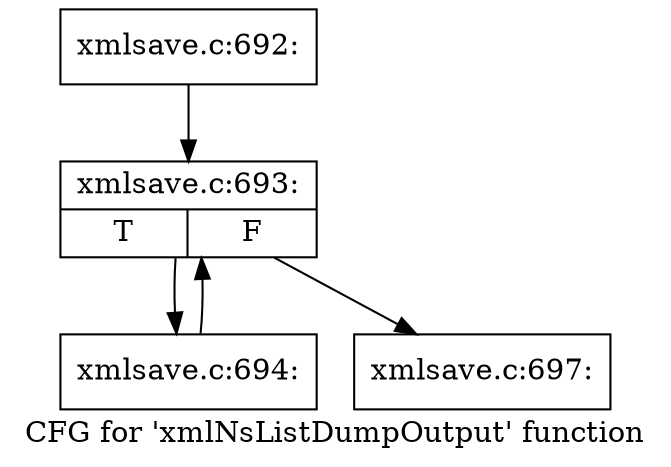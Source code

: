 digraph "CFG for 'xmlNsListDumpOutput' function" {
	label="CFG for 'xmlNsListDumpOutput' function";

	Node0x53e7130 [shape=record,label="{xmlsave.c:692:}"];
	Node0x53e7130 -> Node0x56a8d10;
	Node0x56a8d10 [shape=record,label="{xmlsave.c:693:|{<s0>T|<s1>F}}"];
	Node0x56a8d10 -> Node0x56a9100;
	Node0x56a8d10 -> Node0x56a8f30;
	Node0x56a9100 [shape=record,label="{xmlsave.c:694:}"];
	Node0x56a9100 -> Node0x56a8d10;
	Node0x56a8f30 [shape=record,label="{xmlsave.c:697:}"];
}
